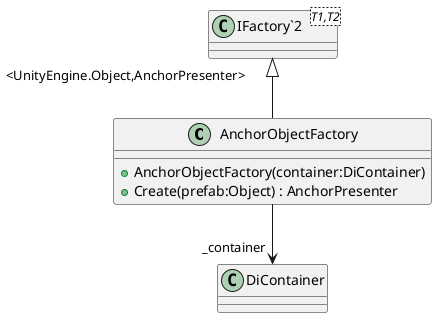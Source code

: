 @startuml
class AnchorObjectFactory {
    + AnchorObjectFactory(container:DiContainer)
    + Create(prefab:Object) : AnchorPresenter
}
class "IFactory`2"<T1,T2> {
}
"IFactory`2" "<UnityEngine.Object,AnchorPresenter>" <|-- AnchorObjectFactory
AnchorObjectFactory --> "_container" DiContainer
@enduml

